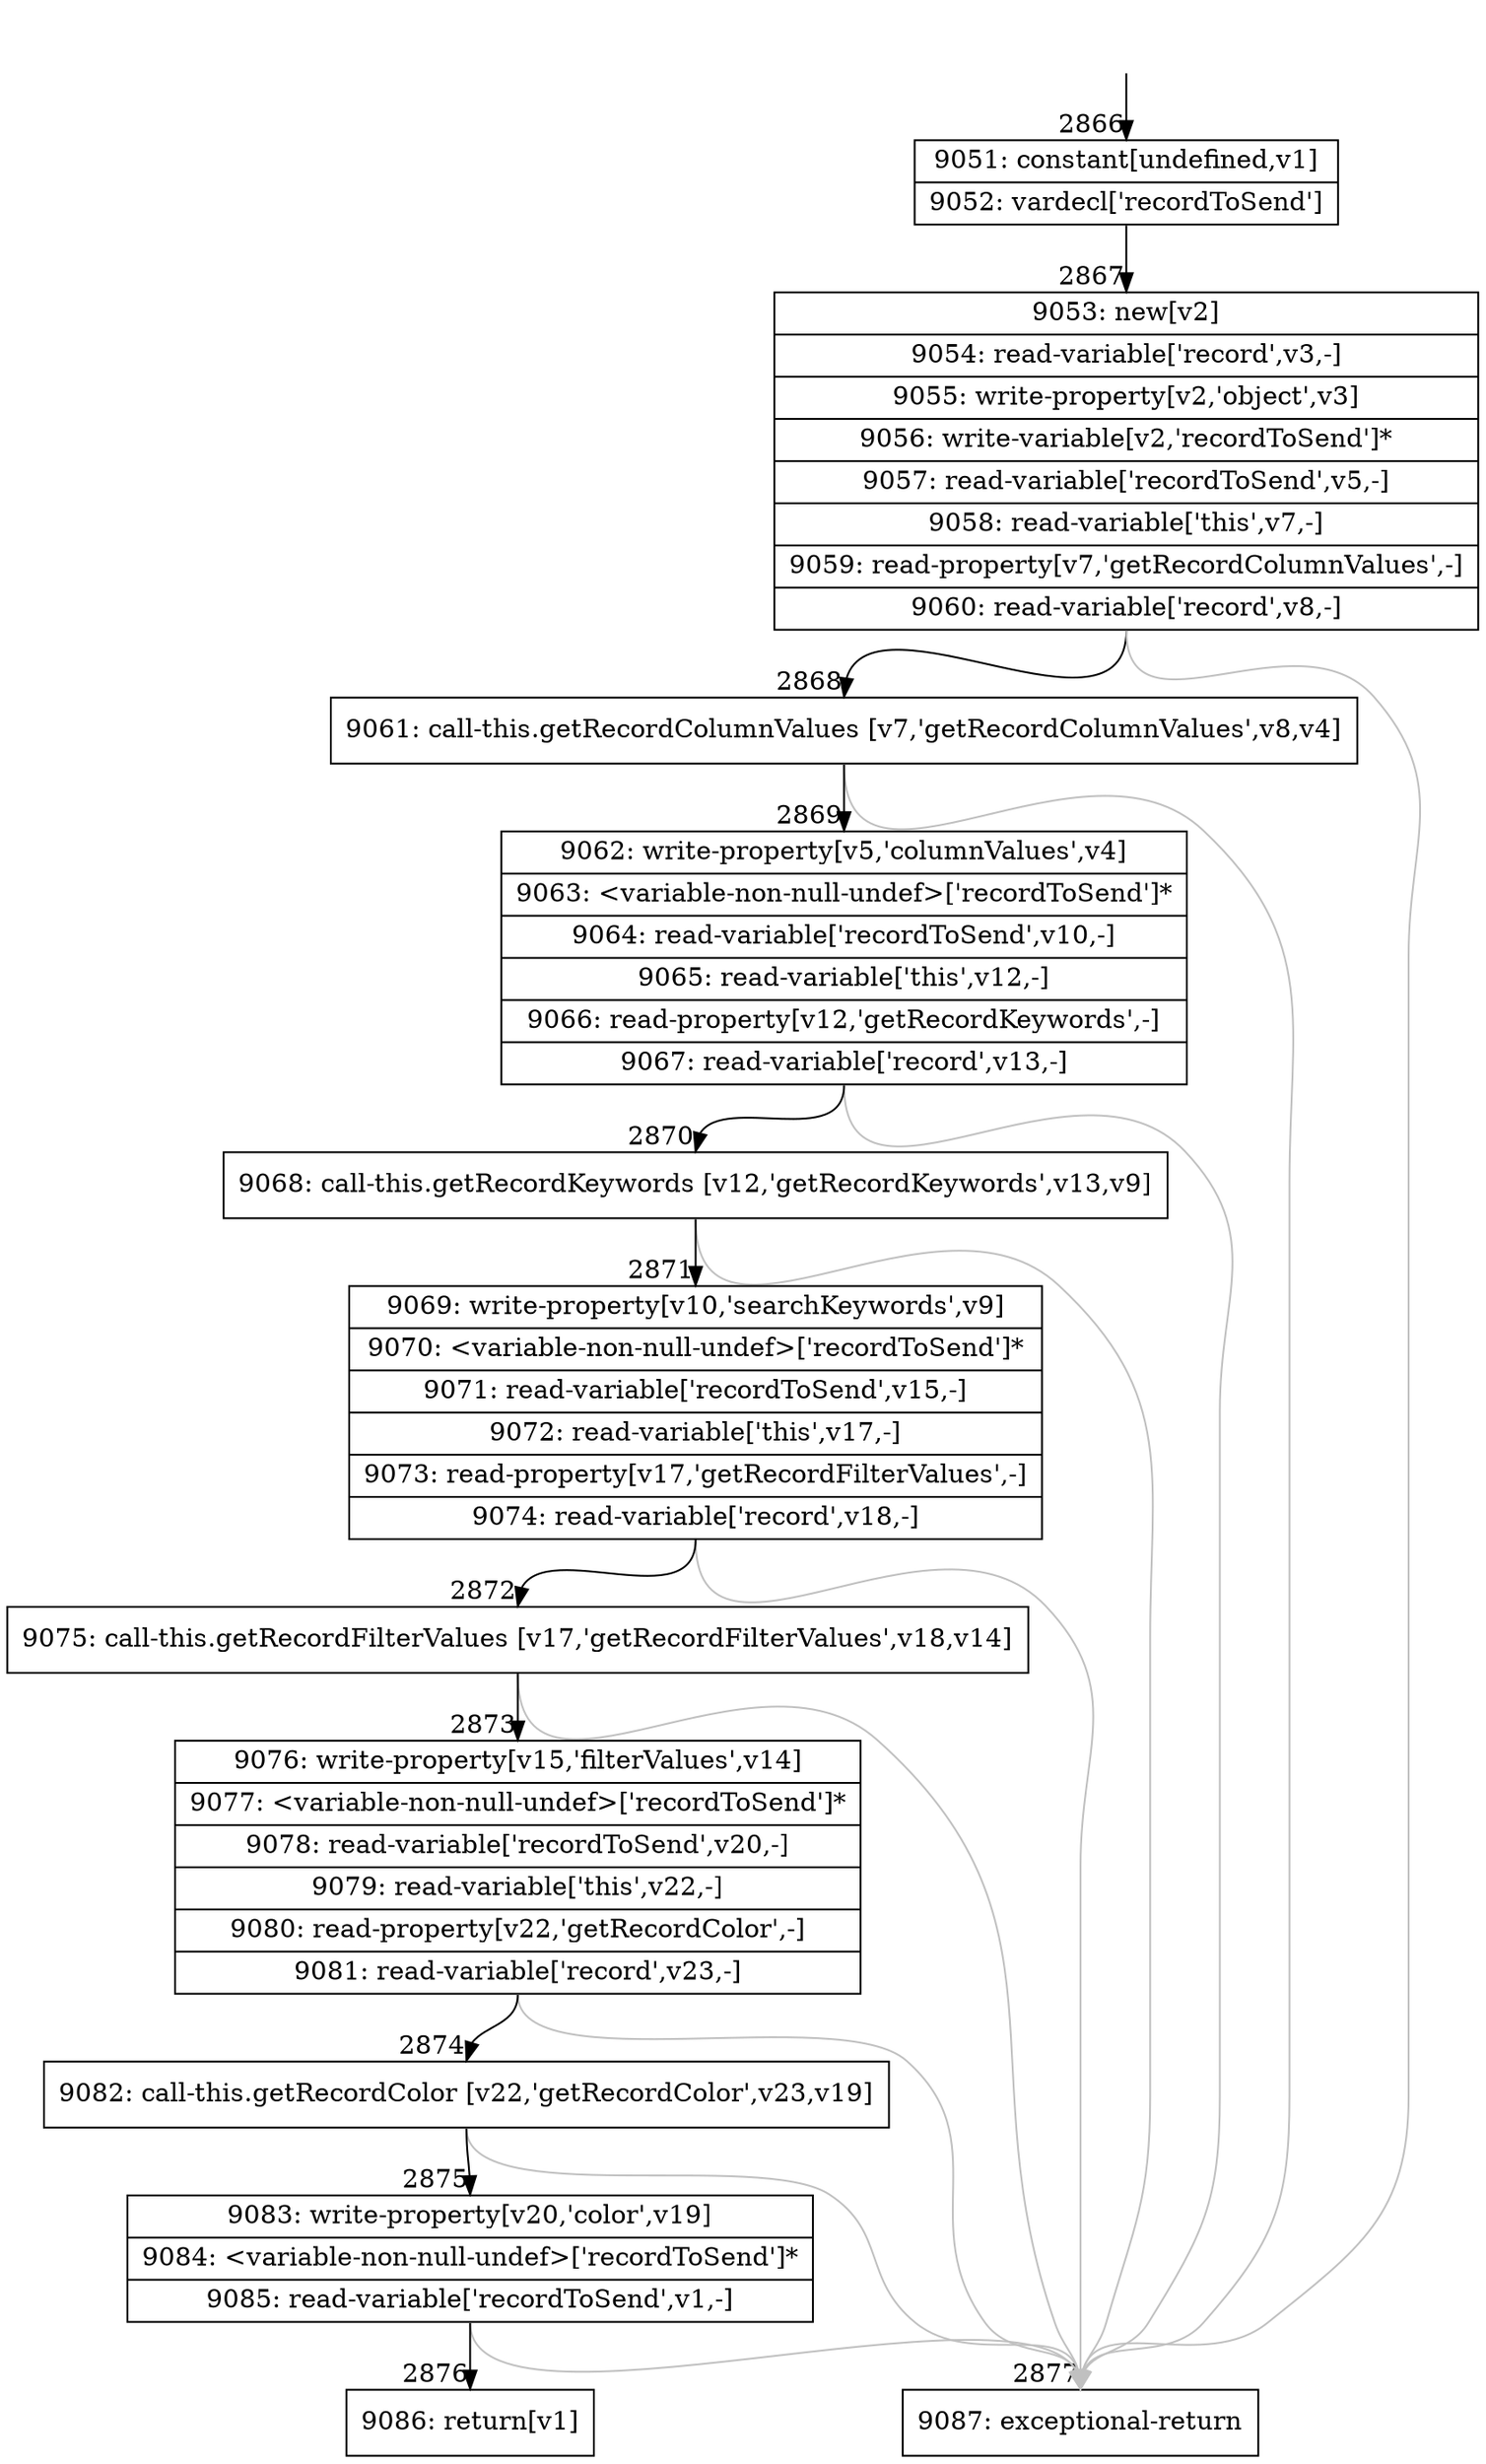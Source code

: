 digraph {
rankdir="TD"
BB_entry230[shape=none,label=""];
BB_entry230 -> BB2866 [tailport=s, headport=n, headlabel="    2866"]
BB2866 [shape=record label="{9051: constant[undefined,v1]|9052: vardecl['recordToSend']}" ] 
BB2866 -> BB2867 [tailport=s, headport=n, headlabel="      2867"]
BB2867 [shape=record label="{9053: new[v2]|9054: read-variable['record',v3,-]|9055: write-property[v2,'object',v3]|9056: write-variable[v2,'recordToSend']*|9057: read-variable['recordToSend',v5,-]|9058: read-variable['this',v7,-]|9059: read-property[v7,'getRecordColumnValues',-]|9060: read-variable['record',v8,-]}" ] 
BB2867 -> BB2868 [tailport=s, headport=n, headlabel="      2868"]
BB2867 -> BB2877 [tailport=s, headport=n, color=gray, headlabel="      2877"]
BB2868 [shape=record label="{9061: call-this.getRecordColumnValues [v7,'getRecordColumnValues',v8,v4]}" ] 
BB2868 -> BB2869 [tailport=s, headport=n, headlabel="      2869"]
BB2868 -> BB2877 [tailport=s, headport=n, color=gray]
BB2869 [shape=record label="{9062: write-property[v5,'columnValues',v4]|9063: \<variable-non-null-undef\>['recordToSend']*|9064: read-variable['recordToSend',v10,-]|9065: read-variable['this',v12,-]|9066: read-property[v12,'getRecordKeywords',-]|9067: read-variable['record',v13,-]}" ] 
BB2869 -> BB2870 [tailport=s, headport=n, headlabel="      2870"]
BB2869 -> BB2877 [tailport=s, headport=n, color=gray]
BB2870 [shape=record label="{9068: call-this.getRecordKeywords [v12,'getRecordKeywords',v13,v9]}" ] 
BB2870 -> BB2871 [tailport=s, headport=n, headlabel="      2871"]
BB2870 -> BB2877 [tailport=s, headport=n, color=gray]
BB2871 [shape=record label="{9069: write-property[v10,'searchKeywords',v9]|9070: \<variable-non-null-undef\>['recordToSend']*|9071: read-variable['recordToSend',v15,-]|9072: read-variable['this',v17,-]|9073: read-property[v17,'getRecordFilterValues',-]|9074: read-variable['record',v18,-]}" ] 
BB2871 -> BB2872 [tailport=s, headport=n, headlabel="      2872"]
BB2871 -> BB2877 [tailport=s, headport=n, color=gray]
BB2872 [shape=record label="{9075: call-this.getRecordFilterValues [v17,'getRecordFilterValues',v18,v14]}" ] 
BB2872 -> BB2873 [tailport=s, headport=n, headlabel="      2873"]
BB2872 -> BB2877 [tailport=s, headport=n, color=gray]
BB2873 [shape=record label="{9076: write-property[v15,'filterValues',v14]|9077: \<variable-non-null-undef\>['recordToSend']*|9078: read-variable['recordToSend',v20,-]|9079: read-variable['this',v22,-]|9080: read-property[v22,'getRecordColor',-]|9081: read-variable['record',v23,-]}" ] 
BB2873 -> BB2874 [tailport=s, headport=n, headlabel="      2874"]
BB2873 -> BB2877 [tailport=s, headport=n, color=gray]
BB2874 [shape=record label="{9082: call-this.getRecordColor [v22,'getRecordColor',v23,v19]}" ] 
BB2874 -> BB2875 [tailport=s, headport=n, headlabel="      2875"]
BB2874 -> BB2877 [tailport=s, headport=n, color=gray]
BB2875 [shape=record label="{9083: write-property[v20,'color',v19]|9084: \<variable-non-null-undef\>['recordToSend']*|9085: read-variable['recordToSend',v1,-]}" ] 
BB2875 -> BB2876 [tailport=s, headport=n, headlabel="      2876"]
BB2875 -> BB2877 [tailport=s, headport=n, color=gray]
BB2876 [shape=record label="{9086: return[v1]}" ] 
BB2877 [shape=record label="{9087: exceptional-return}" ] 
//#$~ 4716
}
